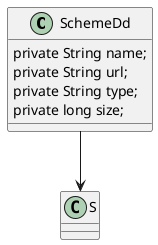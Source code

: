 @startuml

Class SchemeDd {
    private String name;
    private String url;
    private String type;
    private long size;
}

SchemeDd-->S

@enduml
